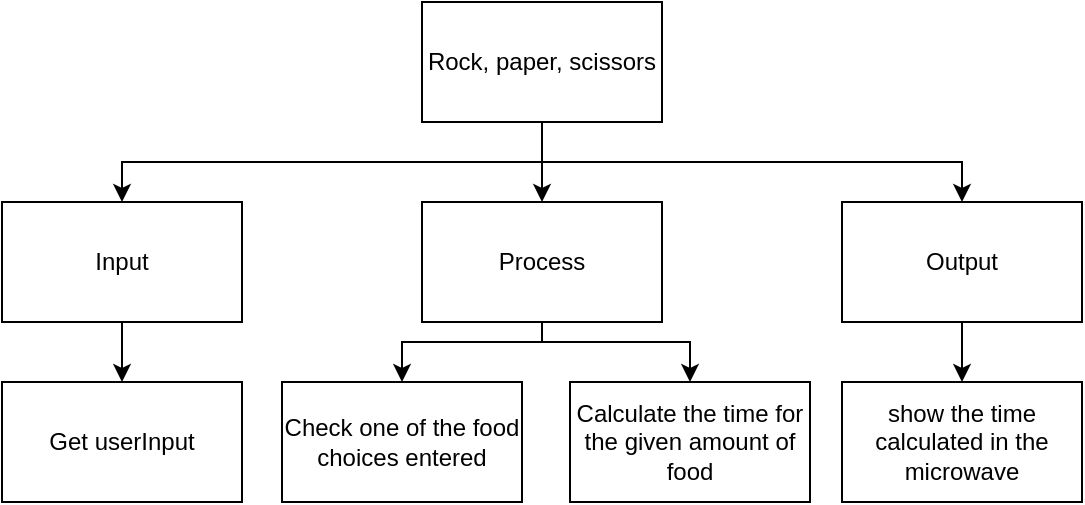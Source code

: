 <mxfile>
    <diagram id="uaYPCmaQldxIdWAY0GNB" name="Page-1">
        <mxGraphModel dx="754" dy="661" grid="1" gridSize="10" guides="1" tooltips="1" connect="1" arrows="1" fold="1" page="1" pageScale="1" pageWidth="827" pageHeight="1169" math="0" shadow="0">
            <root>
                <mxCell id="0"/>
                <mxCell id="1" parent="0"/>
                <mxCell id="2" value="" style="edgeStyle=none;html=1;" parent="1" source="3" target="12" edge="1">
                    <mxGeometry relative="1" as="geometry"/>
                </mxCell>
                <mxCell id="3" value="Input" style="rounded=0;whiteSpace=wrap;html=1;" parent="1" vertex="1">
                    <mxGeometry x="70" y="110" width="120" height="60" as="geometry"/>
                </mxCell>
                <mxCell id="4" style="edgeStyle=none;html=1;entryX=0.5;entryY=0;entryDx=0;entryDy=0;rounded=0;" parent="1" target="3" edge="1">
                    <mxGeometry relative="1" as="geometry">
                        <mxPoint x="320" y="90" as="sourcePoint"/>
                        <Array as="points">
                            <mxPoint x="130" y="90"/>
                        </Array>
                    </mxGeometry>
                </mxCell>
                <mxCell id="5" style="edgeStyle=none;rounded=0;html=1;entryX=0.5;entryY=0;entryDx=0;entryDy=0;" parent="1" target="11" edge="1">
                    <mxGeometry relative="1" as="geometry">
                        <mxPoint x="320" y="90" as="sourcePoint"/>
                        <Array as="points">
                            <mxPoint x="550" y="90"/>
                        </Array>
                    </mxGeometry>
                </mxCell>
                <mxCell id="6" value="" style="edgeStyle=none;rounded=0;html=1;" parent="1" source="7" target="9" edge="1">
                    <mxGeometry relative="1" as="geometry"/>
                </mxCell>
                <mxCell id="7" value="Rock, paper, scissors" style="rounded=0;whiteSpace=wrap;html=1;" parent="1" vertex="1">
                    <mxGeometry x="280" y="10" width="120" height="60" as="geometry"/>
                </mxCell>
                <mxCell id="24" style="edgeStyle=none;html=1;entryX=0.5;entryY=0;entryDx=0;entryDy=0;rounded=0;" edge="1" parent="1" target="21">
                    <mxGeometry relative="1" as="geometry">
                        <mxPoint x="340" y="180" as="sourcePoint"/>
                        <Array as="points">
                            <mxPoint x="270" y="180"/>
                        </Array>
                    </mxGeometry>
                </mxCell>
                <mxCell id="25" style="edgeStyle=none;html=1;entryX=0.5;entryY=0;entryDx=0;entryDy=0;rounded=0;" edge="1" parent="1" target="23">
                    <mxGeometry relative="1" as="geometry">
                        <mxPoint x="340" y="180" as="sourcePoint"/>
                        <Array as="points">
                            <mxPoint x="414" y="180"/>
                        </Array>
                    </mxGeometry>
                </mxCell>
                <mxCell id="26" value="" style="edgeStyle=none;rounded=0;html=1;endArrow=none;endFill=0;" edge="1" parent="1" source="9">
                    <mxGeometry relative="1" as="geometry">
                        <mxPoint x="340" y="180" as="targetPoint"/>
                    </mxGeometry>
                </mxCell>
                <mxCell id="9" value="Process" style="rounded=0;whiteSpace=wrap;html=1;" parent="1" vertex="1">
                    <mxGeometry x="280" y="110" width="120" height="60" as="geometry"/>
                </mxCell>
                <mxCell id="10" value="" style="edgeStyle=none;rounded=0;html=1;" parent="1" source="11" target="14" edge="1">
                    <mxGeometry relative="1" as="geometry"/>
                </mxCell>
                <mxCell id="11" value="Output" style="rounded=0;whiteSpace=wrap;html=1;" parent="1" vertex="1">
                    <mxGeometry x="490" y="110" width="120" height="60" as="geometry"/>
                </mxCell>
                <mxCell id="12" value="Get userInput" style="rounded=0;whiteSpace=wrap;html=1;" parent="1" vertex="1">
                    <mxGeometry x="70" y="200" width="120" height="60" as="geometry"/>
                </mxCell>
                <mxCell id="14" value="show the time calculated in the microwave" style="rounded=0;whiteSpace=wrap;html=1;" parent="1" vertex="1">
                    <mxGeometry x="490" y="200" width="120" height="60" as="geometry"/>
                </mxCell>
                <mxCell id="21" value="Check one of the food choices entered" style="rounded=0;whiteSpace=wrap;html=1;" parent="1" vertex="1">
                    <mxGeometry x="210" y="200" width="120" height="60" as="geometry"/>
                </mxCell>
                <mxCell id="23" value="Calculate the time for the given amount of food" style="rounded=0;whiteSpace=wrap;html=1;" vertex="1" parent="1">
                    <mxGeometry x="354" y="200" width="120" height="60" as="geometry"/>
                </mxCell>
            </root>
        </mxGraphModel>
    </diagram>
</mxfile>